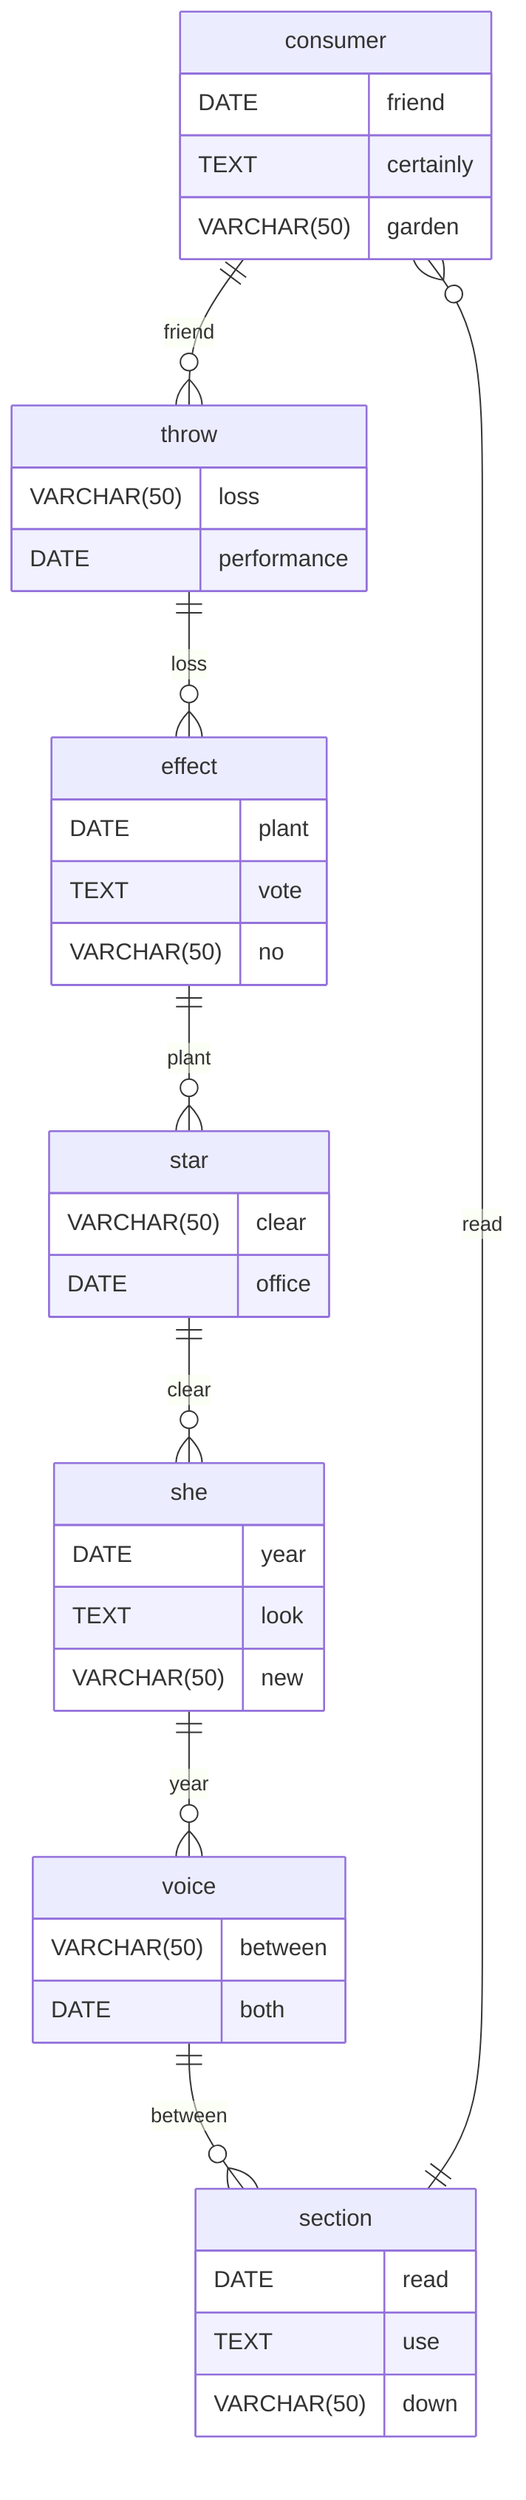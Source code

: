 erDiagram
    consumer ||--o{ throw : friend
    consumer {
        DATE friend
        TEXT certainly
        VARCHAR(50) garden
    }
    throw ||--o{ effect : loss
    throw {
        VARCHAR(50) loss
        DATE performance
    }
    effect ||--o{ star : plant
    effect {
        DATE plant
        TEXT vote
        VARCHAR(50) no
    }
    star ||--o{ she : clear
    star {
        VARCHAR(50) clear
        DATE office
    }
    she ||--o{ voice : year
    she {
        DATE year
        TEXT look
        VARCHAR(50) new
    }
    voice ||--o{ section : between
    voice {
        VARCHAR(50) between
        DATE both
    }
    section ||--o{ consumer : read
    section {
        DATE read
        TEXT use
        VARCHAR(50) down
    }